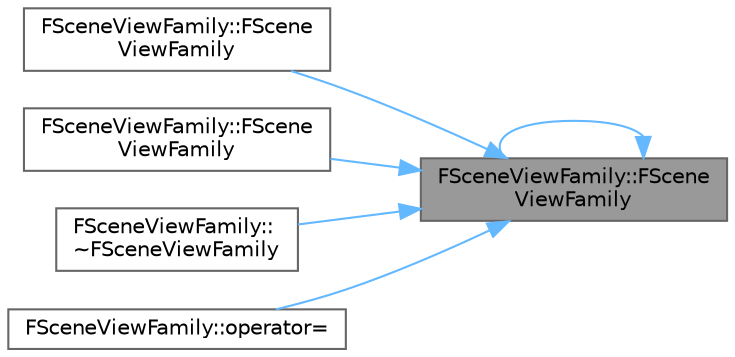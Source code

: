 digraph "FSceneViewFamily::FSceneViewFamily"
{
 // INTERACTIVE_SVG=YES
 // LATEX_PDF_SIZE
  bgcolor="transparent";
  edge [fontname=Helvetica,fontsize=10,labelfontname=Helvetica,labelfontsize=10];
  node [fontname=Helvetica,fontsize=10,shape=box,height=0.2,width=0.4];
  rankdir="RL";
  Node1 [id="Node000001",label="FSceneViewFamily::FScene\lViewFamily",height=0.2,width=0.4,color="gray40", fillcolor="grey60", style="filled", fontcolor="black",tooltip="Initialization constructor."];
  Node1 -> Node1 [id="edge1_Node000001_Node000001",dir="back",color="steelblue1",style="solid",tooltip=" "];
  Node1 -> Node2 [id="edge2_Node000001_Node000002",dir="back",color="steelblue1",style="solid",tooltip=" "];
  Node2 [id="Node000002",label="FSceneViewFamily::FScene\lViewFamily",height=0.2,width=0.4,color="grey40", fillcolor="white", style="filled",URL="$d5/d09/classFSceneViewFamily.html#a4816f6084b02a2734cfcccea92dcb4ba",tooltip=" "];
  Node1 -> Node3 [id="edge3_Node000001_Node000003",dir="back",color="steelblue1",style="solid",tooltip=" "];
  Node3 [id="Node000003",label="FSceneViewFamily::FScene\lViewFamily",height=0.2,width=0.4,color="grey40", fillcolor="white", style="filled",URL="$d5/d09/classFSceneViewFamily.html#ab5b207f4ca534d8e07d95433150cb5c0",tooltip=" "];
  Node1 -> Node4 [id="edge4_Node000001_Node000004",dir="back",color="steelblue1",style="solid",tooltip=" "];
  Node4 [id="Node000004",label="FSceneViewFamily::\l~FSceneViewFamily",height=0.2,width=0.4,color="grey40", fillcolor="white", style="filled",URL="$d5/d09/classFSceneViewFamily.html#a49c8f3ed8df7c3daf723a131a7367c5a",tooltip=" "];
  Node1 -> Node5 [id="edge5_Node000001_Node000005",dir="back",color="steelblue1",style="solid",tooltip=" "];
  Node5 [id="Node000005",label="FSceneViewFamily::operator=",height=0.2,width=0.4,color="grey40", fillcolor="white", style="filled",URL="$d5/d09/classFSceneViewFamily.html#a0f49de4aedc102d092f449dd32e04f0c",tooltip=" "];
}
